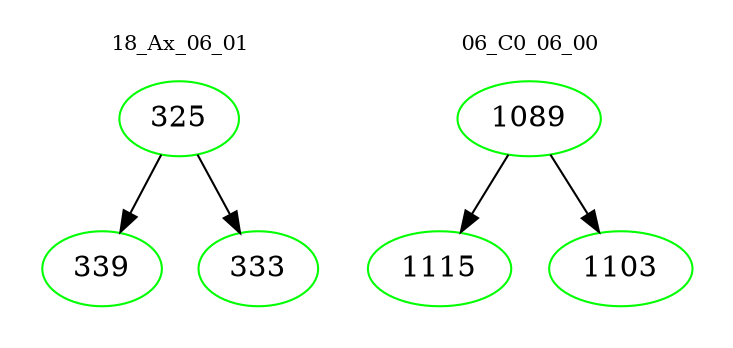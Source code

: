 digraph{
subgraph cluster_0 {
color = white
label = "18_Ax_06_01";
fontsize=10;
T0_325 [label="325", color="green"]
T0_325 -> T0_339 [color="black"]
T0_339 [label="339", color="green"]
T0_325 -> T0_333 [color="black"]
T0_333 [label="333", color="green"]
}
subgraph cluster_1 {
color = white
label = "06_C0_06_00";
fontsize=10;
T1_1089 [label="1089", color="green"]
T1_1089 -> T1_1115 [color="black"]
T1_1115 [label="1115", color="green"]
T1_1089 -> T1_1103 [color="black"]
T1_1103 [label="1103", color="green"]
}
}

